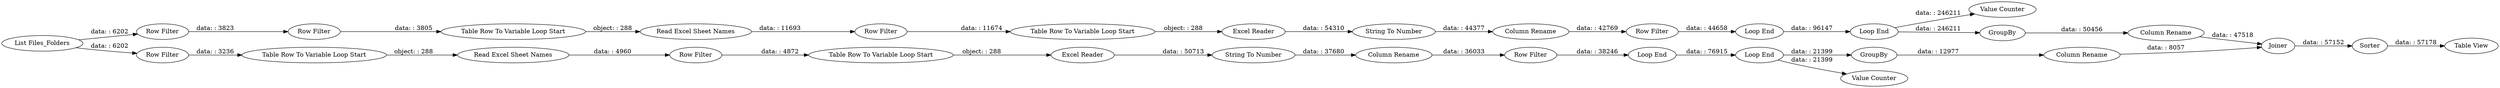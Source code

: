 digraph {
	"-1006113863086448817_64" [label=Joiner]
	"-1006113863086448817_48" [label="Excel Reader"]
	"-1006113863086448817_52" [label="Loop End"]
	"-1006113863086448817_70" [label=Sorter]
	"-1006113863086448817_27" [label="List Files_Folders"]
	"-1006113863086448817_66" [label=GroupBy]
	"-1006113863086448817_28" [label="Table Row To Variable Loop Start"]
	"-1006113863086448817_36" [label="Row Filter"]
	"-1006113863086448817_53" [label="Table Row To Variable Loop Start"]
	"-1006113863086448817_43" [label="String To Number"]
	"-1006113863086448817_67" [label="Column Rename"]
	"-1006113863086448817_61" [label="Row Filter"]
	"-1006113863086448817_69" [label="Table View"]
	"-1006113863086448817_46" [label="Value Counter"]
	"-1006113863086448817_47" [label="Loop End"]
	"-1006113863086448817_44" [label="Row Filter"]
	"-1006113863086448817_31" [label="Row Filter"]
	"-1006113863086448817_30" [label="Row Filter"]
	"-1006113863086448817_49" [label="Read Excel Sheet Names"]
	"-1006113863086448817_55" [label="Row Filter"]
	"-1006113863086448817_60" [label="String To Number"]
	"-1006113863086448817_58" [label="Table Row To Variable Loop Start"]
	"-1006113863086448817_59" [label="Column Rename"]
	"-1006113863086448817_62" [label="Value Counter"]
	"-1006113863086448817_40" [label="Loop End"]
	"-1006113863086448817_32" [label="Row Filter"]
	"-1006113863086448817_65" [label=GroupBy]
	"-1006113863086448817_29" [label="Read Excel Sheet Names"]
	"-1006113863086448817_42" [label="Column Rename"]
	"-1006113863086448817_38" [label="Excel Reader"]
	"-1006113863086448817_68" [label="Column Rename"]
	"-1006113863086448817_41" [label="Loop End"]
	"-1006113863086448817_37" [label="Table Row To Variable Loop Start"]
	"-1006113863086448817_27" -> "-1006113863086448817_32" [label="data: : 6202"]
	"-1006113863086448817_49" -> "-1006113863086448817_55" [label="data: : 4960"]
	"-1006113863086448817_61" -> "-1006113863086448817_47" [label="data: : 38246"]
	"-1006113863086448817_43" -> "-1006113863086448817_42" [label="data: : 44377"]
	"-1006113863086448817_67" -> "-1006113863086448817_64" [label="data: : 47518"]
	"-1006113863086448817_28" -> "-1006113863086448817_29" [label="object: : 288"]
	"-1006113863086448817_41" -> "-1006113863086448817_46" [label="data: : 246211"]
	"-1006113863086448817_53" -> "-1006113863086448817_49" [label="object: : 288"]
	"-1006113863086448817_66" -> "-1006113863086448817_68" [label="data: : 12977"]
	"-1006113863086448817_41" -> "-1006113863086448817_65" [label="data: : 246211"]
	"-1006113863086448817_59" -> "-1006113863086448817_61" [label="data: : 36033"]
	"-1006113863086448817_52" -> "-1006113863086448817_66" [label="data: : 21399"]
	"-1006113863086448817_48" -> "-1006113863086448817_60" [label="data: : 50713"]
	"-1006113863086448817_29" -> "-1006113863086448817_36" [label="data: : 11693"]
	"-1006113863086448817_70" -> "-1006113863086448817_69" [label="data: : 57178"]
	"-1006113863086448817_55" -> "-1006113863086448817_58" [label="data: : 4872"]
	"-1006113863086448817_44" -> "-1006113863086448817_40" [label="data: : 44658"]
	"-1006113863086448817_38" -> "-1006113863086448817_43" [label="data: : 54310"]
	"-1006113863086448817_58" -> "-1006113863086448817_48" [label="object: : 288"]
	"-1006113863086448817_36" -> "-1006113863086448817_37" [label="data: : 11674"]
	"-1006113863086448817_68" -> "-1006113863086448817_64" [label="data: : 8057"]
	"-1006113863086448817_60" -> "-1006113863086448817_59" [label="data: : 37680"]
	"-1006113863086448817_27" -> "-1006113863086448817_30" [label="data: : 6202"]
	"-1006113863086448817_65" -> "-1006113863086448817_67" [label="data: : 50456"]
	"-1006113863086448817_32" -> "-1006113863086448817_53" [label="data: : 3236"]
	"-1006113863086448817_52" -> "-1006113863086448817_62" [label="data: : 21399"]
	"-1006113863086448817_40" -> "-1006113863086448817_41" [label="data: : 96147"]
	"-1006113863086448817_42" -> "-1006113863086448817_44" [label="data: : 42769"]
	"-1006113863086448817_31" -> "-1006113863086448817_28" [label="data: : 3805"]
	"-1006113863086448817_37" -> "-1006113863086448817_38" [label="object: : 288"]
	"-1006113863086448817_47" -> "-1006113863086448817_52" [label="data: : 76915"]
	"-1006113863086448817_64" -> "-1006113863086448817_70" [label="data: : 57152"]
	"-1006113863086448817_30" -> "-1006113863086448817_31" [label="data: : 3823"]
	rankdir=LR
}

